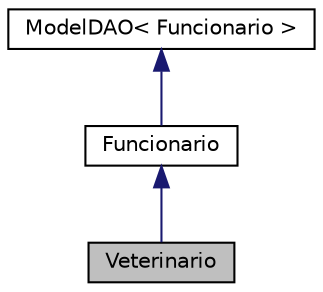 digraph "Veterinario"
{
  edge [fontname="Helvetica",fontsize="10",labelfontname="Helvetica",labelfontsize="10"];
  node [fontname="Helvetica",fontsize="10",shape=record];
  Node3 [label="Veterinario",height=0.2,width=0.4,color="black", fillcolor="grey75", style="filled", fontcolor="black"];
  Node4 -> Node3 [dir="back",color="midnightblue",fontsize="10",style="solid"];
  Node4 [label="Funcionario",height=0.2,width=0.4,color="black", fillcolor="white", style="filled",URL="$d2/de9/classFuncionario.html"];
  Node5 -> Node4 [dir="back",color="midnightblue",fontsize="10",style="solid"];
  Node5 [label="ModelDAO\< Funcionario \>",height=0.2,width=0.4,color="black", fillcolor="white", style="filled",URL="$df/dd0/classModelDAO.html"];
}
